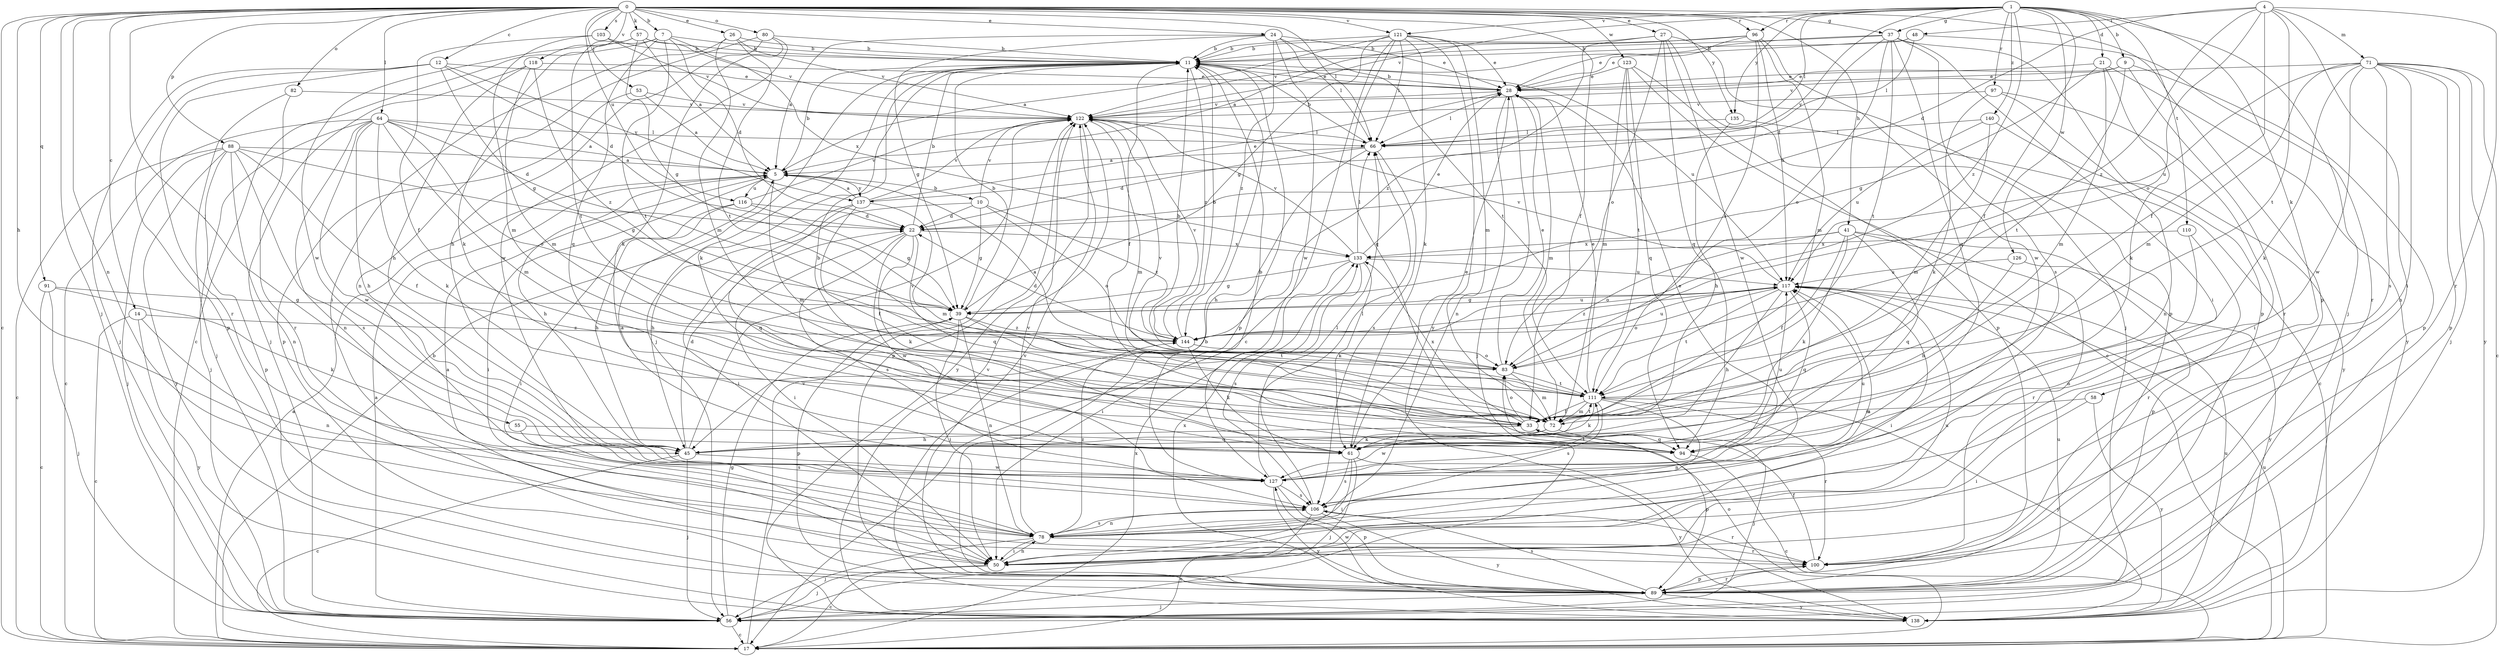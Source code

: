 strict digraph  {
0;
1;
4;
5;
7;
9;
10;
11;
12;
14;
17;
21;
22;
24;
26;
27;
28;
33;
37;
39;
41;
45;
48;
50;
53;
55;
56;
57;
58;
61;
64;
66;
71;
72;
78;
80;
82;
83;
88;
89;
91;
94;
96;
97;
100;
103;
106;
110;
111;
116;
117;
118;
121;
122;
123;
126;
127;
133;
135;
137;
138;
140;
144;
0 -> 7  [label=b];
0 -> 12  [label=c];
0 -> 14  [label=c];
0 -> 17  [label=c];
0 -> 24  [label=e];
0 -> 26  [label=e];
0 -> 27  [label=e];
0 -> 33  [label=f];
0 -> 37  [label=g];
0 -> 41  [label=h];
0 -> 45  [label=h];
0 -> 53  [label=j];
0 -> 55  [label=j];
0 -> 56  [label=j];
0 -> 57  [label=k];
0 -> 64  [label=l];
0 -> 66  [label=l];
0 -> 78  [label=n];
0 -> 80  [label=o];
0 -> 82  [label=o];
0 -> 88  [label=p];
0 -> 89  [label=p];
0 -> 91  [label=q];
0 -> 96  [label=r];
0 -> 103  [label=s];
0 -> 116  [label=u];
0 -> 118  [label=v];
0 -> 121  [label=v];
0 -> 123  [label=w];
0 -> 135  [label=y];
1 -> 9  [label=b];
1 -> 21  [label=d];
1 -> 33  [label=f];
1 -> 37  [label=g];
1 -> 56  [label=j];
1 -> 58  [label=k];
1 -> 66  [label=l];
1 -> 96  [label=r];
1 -> 97  [label=r];
1 -> 110  [label=t];
1 -> 121  [label=v];
1 -> 122  [label=v];
1 -> 126  [label=w];
1 -> 135  [label=y];
1 -> 137  [label=y];
1 -> 140  [label=z];
1 -> 144  [label=z];
4 -> 22  [label=d];
4 -> 33  [label=f];
4 -> 48  [label=i];
4 -> 50  [label=i];
4 -> 71  [label=m];
4 -> 83  [label=o];
4 -> 100  [label=r];
4 -> 111  [label=t];
4 -> 144  [label=z];
5 -> 10  [label=b];
5 -> 11  [label=b];
5 -> 45  [label=h];
5 -> 50  [label=i];
5 -> 72  [label=m];
5 -> 116  [label=u];
5 -> 137  [label=y];
7 -> 11  [label=b];
7 -> 17  [label=c];
7 -> 22  [label=d];
7 -> 61  [label=k];
7 -> 94  [label=q];
7 -> 111  [label=t];
7 -> 133  [label=x];
9 -> 28  [label=e];
9 -> 89  [label=p];
9 -> 100  [label=r];
9 -> 111  [label=t];
9 -> 122  [label=v];
10 -> 22  [label=d];
10 -> 39  [label=g];
10 -> 50  [label=i];
10 -> 83  [label=o];
10 -> 122  [label=v];
10 -> 144  [label=z];
11 -> 28  [label=e];
11 -> 33  [label=f];
11 -> 56  [label=j];
11 -> 61  [label=k];
11 -> 89  [label=p];
11 -> 117  [label=u];
11 -> 144  [label=z];
12 -> 22  [label=d];
12 -> 28  [label=e];
12 -> 39  [label=g];
12 -> 56  [label=j];
12 -> 89  [label=p];
12 -> 100  [label=r];
12 -> 137  [label=y];
14 -> 17  [label=c];
14 -> 78  [label=n];
14 -> 138  [label=y];
14 -> 144  [label=z];
17 -> 5  [label=a];
17 -> 11  [label=b];
17 -> 83  [label=o];
17 -> 117  [label=u];
17 -> 122  [label=v];
17 -> 133  [label=x];
21 -> 28  [label=e];
21 -> 39  [label=g];
21 -> 61  [label=k];
21 -> 72  [label=m];
21 -> 138  [label=y];
22 -> 11  [label=b];
22 -> 50  [label=i];
22 -> 61  [label=k];
22 -> 94  [label=q];
22 -> 106  [label=s];
22 -> 127  [label=w];
22 -> 133  [label=x];
24 -> 5  [label=a];
24 -> 11  [label=b];
24 -> 28  [label=e];
24 -> 39  [label=g];
24 -> 66  [label=l];
24 -> 111  [label=t];
24 -> 127  [label=w];
24 -> 144  [label=z];
26 -> 11  [label=b];
26 -> 50  [label=i];
26 -> 72  [label=m];
26 -> 111  [label=t];
26 -> 122  [label=v];
27 -> 11  [label=b];
27 -> 56  [label=j];
27 -> 83  [label=o];
27 -> 89  [label=p];
27 -> 94  [label=q];
27 -> 127  [label=w];
27 -> 144  [label=z];
28 -> 11  [label=b];
28 -> 56  [label=j];
28 -> 66  [label=l];
28 -> 72  [label=m];
28 -> 78  [label=n];
28 -> 122  [label=v];
33 -> 45  [label=h];
33 -> 83  [label=o];
33 -> 89  [label=p];
33 -> 94  [label=q];
33 -> 133  [label=x];
37 -> 11  [label=b];
37 -> 22  [label=d];
37 -> 50  [label=i];
37 -> 83  [label=o];
37 -> 89  [label=p];
37 -> 94  [label=q];
37 -> 106  [label=s];
37 -> 111  [label=t];
37 -> 122  [label=v];
39 -> 11  [label=b];
39 -> 50  [label=i];
39 -> 78  [label=n];
39 -> 89  [label=p];
39 -> 111  [label=t];
39 -> 117  [label=u];
39 -> 144  [label=z];
41 -> 33  [label=f];
41 -> 61  [label=k];
41 -> 83  [label=o];
41 -> 89  [label=p];
41 -> 94  [label=q];
41 -> 100  [label=r];
41 -> 133  [label=x];
45 -> 17  [label=c];
45 -> 22  [label=d];
45 -> 56  [label=j];
45 -> 122  [label=v];
45 -> 127  [label=w];
48 -> 11  [label=b];
48 -> 28  [label=e];
48 -> 66  [label=l];
48 -> 100  [label=r];
50 -> 5  [label=a];
50 -> 17  [label=c];
50 -> 56  [label=j];
50 -> 78  [label=n];
50 -> 117  [label=u];
53 -> 5  [label=a];
53 -> 89  [label=p];
53 -> 122  [label=v];
55 -> 94  [label=q];
55 -> 106  [label=s];
56 -> 5  [label=a];
56 -> 17  [label=c];
56 -> 39  [label=g];
57 -> 5  [label=a];
57 -> 11  [label=b];
57 -> 39  [label=g];
57 -> 111  [label=t];
57 -> 122  [label=v];
57 -> 127  [label=w];
58 -> 50  [label=i];
58 -> 72  [label=m];
58 -> 138  [label=y];
61 -> 28  [label=e];
61 -> 50  [label=i];
61 -> 56  [label=j];
61 -> 106  [label=s];
61 -> 138  [label=y];
64 -> 5  [label=a];
64 -> 17  [label=c];
64 -> 22  [label=d];
64 -> 45  [label=h];
64 -> 56  [label=j];
64 -> 61  [label=k];
64 -> 66  [label=l];
64 -> 72  [label=m];
64 -> 78  [label=n];
64 -> 83  [label=o];
64 -> 127  [label=w];
66 -> 5  [label=a];
66 -> 11  [label=b];
66 -> 22  [label=d];
66 -> 45  [label=h];
66 -> 106  [label=s];
71 -> 17  [label=c];
71 -> 28  [label=e];
71 -> 56  [label=j];
71 -> 61  [label=k];
71 -> 72  [label=m];
71 -> 78  [label=n];
71 -> 89  [label=p];
71 -> 106  [label=s];
71 -> 117  [label=u];
71 -> 127  [label=w];
71 -> 138  [label=y];
72 -> 56  [label=j];
72 -> 61  [label=k];
72 -> 111  [label=t];
72 -> 127  [label=w];
78 -> 50  [label=i];
78 -> 56  [label=j];
78 -> 100  [label=r];
78 -> 106  [label=s];
78 -> 117  [label=u];
78 -> 122  [label=v];
78 -> 144  [label=z];
80 -> 11  [label=b];
80 -> 45  [label=h];
80 -> 61  [label=k];
80 -> 78  [label=n];
80 -> 127  [label=w];
82 -> 56  [label=j];
82 -> 100  [label=r];
82 -> 122  [label=v];
83 -> 5  [label=a];
83 -> 11  [label=b];
83 -> 28  [label=e];
83 -> 72  [label=m];
83 -> 111  [label=t];
88 -> 5  [label=a];
88 -> 17  [label=c];
88 -> 33  [label=f];
88 -> 39  [label=g];
88 -> 56  [label=j];
88 -> 78  [label=n];
88 -> 89  [label=p];
88 -> 106  [label=s];
88 -> 138  [label=y];
89 -> 56  [label=j];
89 -> 100  [label=r];
89 -> 106  [label=s];
89 -> 117  [label=u];
89 -> 122  [label=v];
89 -> 127  [label=w];
89 -> 133  [label=x];
89 -> 138  [label=y];
91 -> 17  [label=c];
91 -> 39  [label=g];
91 -> 56  [label=j];
91 -> 61  [label=k];
94 -> 11  [label=b];
94 -> 17  [label=c];
94 -> 117  [label=u];
96 -> 5  [label=a];
96 -> 11  [label=b];
96 -> 28  [label=e];
96 -> 72  [label=m];
96 -> 111  [label=t];
96 -> 117  [label=u];
96 -> 127  [label=w];
97 -> 50  [label=i];
97 -> 61  [label=k];
97 -> 78  [label=n];
97 -> 122  [label=v];
100 -> 33  [label=f];
100 -> 89  [label=p];
103 -> 11  [label=b];
103 -> 33  [label=f];
103 -> 72  [label=m];
103 -> 122  [label=v];
106 -> 17  [label=c];
106 -> 66  [label=l];
106 -> 78  [label=n];
106 -> 100  [label=r];
106 -> 138  [label=y];
110 -> 78  [label=n];
110 -> 100  [label=r];
110 -> 133  [label=x];
111 -> 28  [label=e];
111 -> 33  [label=f];
111 -> 61  [label=k];
111 -> 72  [label=m];
111 -> 78  [label=n];
111 -> 100  [label=r];
111 -> 106  [label=s];
111 -> 122  [label=v];
111 -> 138  [label=y];
116 -> 22  [label=d];
116 -> 39  [label=g];
116 -> 45  [label=h];
116 -> 50  [label=i];
116 -> 122  [label=v];
117 -> 39  [label=g];
117 -> 45  [label=h];
117 -> 50  [label=i];
117 -> 83  [label=o];
117 -> 94  [label=q];
117 -> 111  [label=t];
117 -> 122  [label=v];
117 -> 144  [label=z];
118 -> 28  [label=e];
118 -> 45  [label=h];
118 -> 56  [label=j];
118 -> 72  [label=m];
118 -> 144  [label=z];
121 -> 5  [label=a];
121 -> 11  [label=b];
121 -> 17  [label=c];
121 -> 28  [label=e];
121 -> 39  [label=g];
121 -> 61  [label=k];
121 -> 66  [label=l];
121 -> 72  [label=m];
121 -> 94  [label=q];
121 -> 138  [label=y];
122 -> 66  [label=l];
122 -> 72  [label=m];
122 -> 89  [label=p];
122 -> 138  [label=y];
123 -> 17  [label=c];
123 -> 28  [label=e];
123 -> 72  [label=m];
123 -> 89  [label=p];
123 -> 94  [label=q];
123 -> 111  [label=t];
126 -> 45  [label=h];
126 -> 117  [label=u];
126 -> 138  [label=y];
127 -> 5  [label=a];
127 -> 11  [label=b];
127 -> 28  [label=e];
127 -> 66  [label=l];
127 -> 89  [label=p];
127 -> 106  [label=s];
127 -> 111  [label=t];
127 -> 117  [label=u];
127 -> 138  [label=y];
133 -> 28  [label=e];
133 -> 39  [label=g];
133 -> 50  [label=i];
133 -> 61  [label=k];
133 -> 66  [label=l];
133 -> 106  [label=s];
133 -> 117  [label=u];
133 -> 122  [label=v];
135 -> 17  [label=c];
135 -> 45  [label=h];
135 -> 66  [label=l];
137 -> 5  [label=a];
137 -> 28  [label=e];
137 -> 33  [label=f];
137 -> 45  [label=h];
137 -> 72  [label=m];
137 -> 94  [label=q];
137 -> 122  [label=v];
138 -> 11  [label=b];
138 -> 117  [label=u];
138 -> 122  [label=v];
140 -> 66  [label=l];
140 -> 72  [label=m];
140 -> 117  [label=u];
140 -> 138  [label=y];
144 -> 11  [label=b];
144 -> 22  [label=d];
144 -> 61  [label=k];
144 -> 83  [label=o];
144 -> 117  [label=u];
144 -> 122  [label=v];
}
